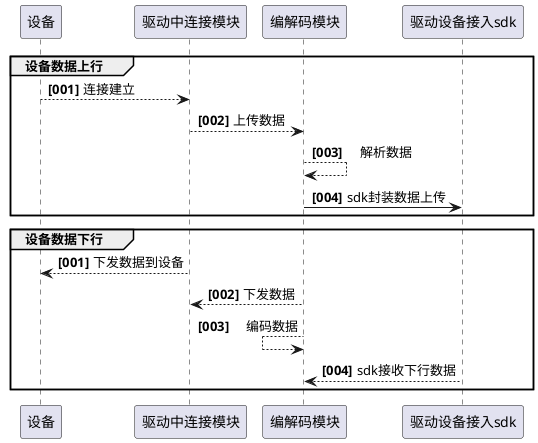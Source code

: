 @startuml

group 设备数据上行
autonumber "<b>[000]"
设备 --> 驱动中连接模块: 连接建立
驱动中连接模块 --> 编解码模块: 上传数据
编解码模块 --> 编解码模块:　解析数据
编解码模块 -> 驱动设备接入sdk: sdk封装数据上传
end

group 设备数据下行
autonumber "<b>[000]"
设备 <-- 驱动中连接模块: 下发数据到设备
驱动中连接模块 <-- 编解码模块: 下发数据
编解码模块 <-- 编解码模块:　编码数据
编解码模块 <-- 驱动设备接入sdk: sdk接收下行数据
end

@enduml